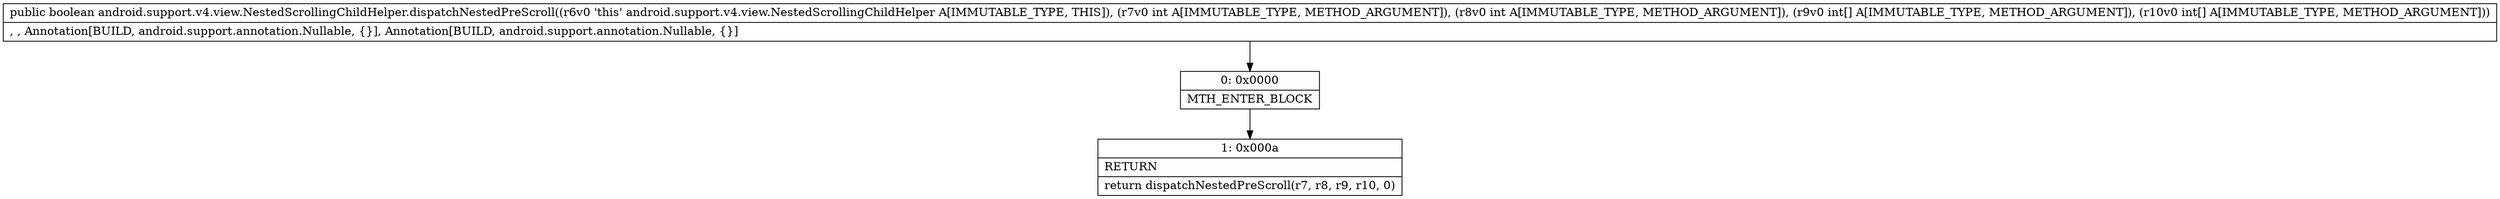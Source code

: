 digraph "CFG forandroid.support.v4.view.NestedScrollingChildHelper.dispatchNestedPreScroll(II[I[I)Z" {
Node_0 [shape=record,label="{0\:\ 0x0000|MTH_ENTER_BLOCK\l}"];
Node_1 [shape=record,label="{1\:\ 0x000a|RETURN\l|return dispatchNestedPreScroll(r7, r8, r9, r10, 0)\l}"];
MethodNode[shape=record,label="{public boolean android.support.v4.view.NestedScrollingChildHelper.dispatchNestedPreScroll((r6v0 'this' android.support.v4.view.NestedScrollingChildHelper A[IMMUTABLE_TYPE, THIS]), (r7v0 int A[IMMUTABLE_TYPE, METHOD_ARGUMENT]), (r8v0 int A[IMMUTABLE_TYPE, METHOD_ARGUMENT]), (r9v0 int[] A[IMMUTABLE_TYPE, METHOD_ARGUMENT]), (r10v0 int[] A[IMMUTABLE_TYPE, METHOD_ARGUMENT]))  | , , Annotation[BUILD, android.support.annotation.Nullable, \{\}], Annotation[BUILD, android.support.annotation.Nullable, \{\}]\l}"];
MethodNode -> Node_0;
Node_0 -> Node_1;
}

